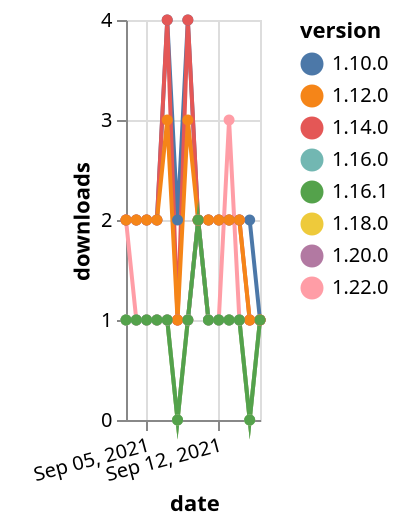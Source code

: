 {"$schema": "https://vega.github.io/schema/vega-lite/v5.json", "description": "A simple bar chart with embedded data.", "data": {"values": [{"date": "2021-09-03", "total": 190, "delta": 1, "version": "1.18.0"}, {"date": "2021-09-04", "total": 191, "delta": 1, "version": "1.18.0"}, {"date": "2021-09-05", "total": 192, "delta": 1, "version": "1.18.0"}, {"date": "2021-09-06", "total": 193, "delta": 1, "version": "1.18.0"}, {"date": "2021-09-07", "total": 194, "delta": 1, "version": "1.18.0"}, {"date": "2021-09-08", "total": 194, "delta": 0, "version": "1.18.0"}, {"date": "2021-09-09", "total": 195, "delta": 1, "version": "1.18.0"}, {"date": "2021-09-10", "total": 197, "delta": 2, "version": "1.18.0"}, {"date": "2021-09-11", "total": 198, "delta": 1, "version": "1.18.0"}, {"date": "2021-09-12", "total": 199, "delta": 1, "version": "1.18.0"}, {"date": "2021-09-13", "total": 200, "delta": 1, "version": "1.18.0"}, {"date": "2021-09-14", "total": 201, "delta": 1, "version": "1.18.0"}, {"date": "2021-09-15", "total": 201, "delta": 0, "version": "1.18.0"}, {"date": "2021-09-16", "total": 202, "delta": 1, "version": "1.18.0"}, {"date": "2021-09-03", "total": 150, "delta": 2, "version": "1.22.0"}, {"date": "2021-09-04", "total": 151, "delta": 1, "version": "1.22.0"}, {"date": "2021-09-05", "total": 152, "delta": 1, "version": "1.22.0"}, {"date": "2021-09-06", "total": 153, "delta": 1, "version": "1.22.0"}, {"date": "2021-09-07", "total": 154, "delta": 1, "version": "1.22.0"}, {"date": "2021-09-08", "total": 155, "delta": 1, "version": "1.22.0"}, {"date": "2021-09-09", "total": 156, "delta": 1, "version": "1.22.0"}, {"date": "2021-09-10", "total": 158, "delta": 2, "version": "1.22.0"}, {"date": "2021-09-11", "total": 159, "delta": 1, "version": "1.22.0"}, {"date": "2021-09-12", "total": 160, "delta": 1, "version": "1.22.0"}, {"date": "2021-09-13", "total": 163, "delta": 3, "version": "1.22.0"}, {"date": "2021-09-14", "total": 164, "delta": 1, "version": "1.22.0"}, {"date": "2021-09-15", "total": 165, "delta": 1, "version": "1.22.0"}, {"date": "2021-09-16", "total": 166, "delta": 1, "version": "1.22.0"}, {"date": "2021-09-03", "total": 3070, "delta": 2, "version": "1.10.0"}, {"date": "2021-09-04", "total": 3072, "delta": 2, "version": "1.10.0"}, {"date": "2021-09-05", "total": 3074, "delta": 2, "version": "1.10.0"}, {"date": "2021-09-06", "total": 3076, "delta": 2, "version": "1.10.0"}, {"date": "2021-09-07", "total": 3080, "delta": 4, "version": "1.10.0"}, {"date": "2021-09-08", "total": 3082, "delta": 2, "version": "1.10.0"}, {"date": "2021-09-09", "total": 3086, "delta": 4, "version": "1.10.0"}, {"date": "2021-09-10", "total": 3088, "delta": 2, "version": "1.10.0"}, {"date": "2021-09-11", "total": 3090, "delta": 2, "version": "1.10.0"}, {"date": "2021-09-12", "total": 3092, "delta": 2, "version": "1.10.0"}, {"date": "2021-09-13", "total": 3094, "delta": 2, "version": "1.10.0"}, {"date": "2021-09-14", "total": 3096, "delta": 2, "version": "1.10.0"}, {"date": "2021-09-15", "total": 3098, "delta": 2, "version": "1.10.0"}, {"date": "2021-09-16", "total": 3099, "delta": 1, "version": "1.10.0"}, {"date": "2021-09-03", "total": 176, "delta": 1, "version": "1.20.0"}, {"date": "2021-09-04", "total": 177, "delta": 1, "version": "1.20.0"}, {"date": "2021-09-05", "total": 178, "delta": 1, "version": "1.20.0"}, {"date": "2021-09-06", "total": 179, "delta": 1, "version": "1.20.0"}, {"date": "2021-09-07", "total": 180, "delta": 1, "version": "1.20.0"}, {"date": "2021-09-08", "total": 181, "delta": 1, "version": "1.20.0"}, {"date": "2021-09-09", "total": 182, "delta": 1, "version": "1.20.0"}, {"date": "2021-09-10", "total": 184, "delta": 2, "version": "1.20.0"}, {"date": "2021-09-11", "total": 185, "delta": 1, "version": "1.20.0"}, {"date": "2021-09-12", "total": 186, "delta": 1, "version": "1.20.0"}, {"date": "2021-09-13", "total": 187, "delta": 1, "version": "1.20.0"}, {"date": "2021-09-14", "total": 188, "delta": 1, "version": "1.20.0"}, {"date": "2021-09-15", "total": 189, "delta": 1, "version": "1.20.0"}, {"date": "2021-09-16", "total": 190, "delta": 1, "version": "1.20.0"}, {"date": "2021-09-03", "total": 230, "delta": 1, "version": "1.16.0"}, {"date": "2021-09-04", "total": 231, "delta": 1, "version": "1.16.0"}, {"date": "2021-09-05", "total": 232, "delta": 1, "version": "1.16.0"}, {"date": "2021-09-06", "total": 233, "delta": 1, "version": "1.16.0"}, {"date": "2021-09-07", "total": 234, "delta": 1, "version": "1.16.0"}, {"date": "2021-09-08", "total": 234, "delta": 0, "version": "1.16.0"}, {"date": "2021-09-09", "total": 235, "delta": 1, "version": "1.16.0"}, {"date": "2021-09-10", "total": 237, "delta": 2, "version": "1.16.0"}, {"date": "2021-09-11", "total": 238, "delta": 1, "version": "1.16.0"}, {"date": "2021-09-12", "total": 239, "delta": 1, "version": "1.16.0"}, {"date": "2021-09-13", "total": 240, "delta": 1, "version": "1.16.0"}, {"date": "2021-09-14", "total": 241, "delta": 1, "version": "1.16.0"}, {"date": "2021-09-15", "total": 241, "delta": 0, "version": "1.16.0"}, {"date": "2021-09-16", "total": 242, "delta": 1, "version": "1.16.0"}, {"date": "2021-09-03", "total": 2419, "delta": 2, "version": "1.14.0"}, {"date": "2021-09-04", "total": 2421, "delta": 2, "version": "1.14.0"}, {"date": "2021-09-05", "total": 2423, "delta": 2, "version": "1.14.0"}, {"date": "2021-09-06", "total": 2425, "delta": 2, "version": "1.14.0"}, {"date": "2021-09-07", "total": 2429, "delta": 4, "version": "1.14.0"}, {"date": "2021-09-08", "total": 2430, "delta": 1, "version": "1.14.0"}, {"date": "2021-09-09", "total": 2434, "delta": 4, "version": "1.14.0"}, {"date": "2021-09-10", "total": 2436, "delta": 2, "version": "1.14.0"}, {"date": "2021-09-11", "total": 2438, "delta": 2, "version": "1.14.0"}, {"date": "2021-09-12", "total": 2440, "delta": 2, "version": "1.14.0"}, {"date": "2021-09-13", "total": 2442, "delta": 2, "version": "1.14.0"}, {"date": "2021-09-14", "total": 2444, "delta": 2, "version": "1.14.0"}, {"date": "2021-09-15", "total": 2445, "delta": 1, "version": "1.14.0"}, {"date": "2021-09-16", "total": 2446, "delta": 1, "version": "1.14.0"}, {"date": "2021-09-03", "total": 2555, "delta": 2, "version": "1.12.0"}, {"date": "2021-09-04", "total": 2557, "delta": 2, "version": "1.12.0"}, {"date": "2021-09-05", "total": 2559, "delta": 2, "version": "1.12.0"}, {"date": "2021-09-06", "total": 2561, "delta": 2, "version": "1.12.0"}, {"date": "2021-09-07", "total": 2564, "delta": 3, "version": "1.12.0"}, {"date": "2021-09-08", "total": 2565, "delta": 1, "version": "1.12.0"}, {"date": "2021-09-09", "total": 2568, "delta": 3, "version": "1.12.0"}, {"date": "2021-09-10", "total": 2570, "delta": 2, "version": "1.12.0"}, {"date": "2021-09-11", "total": 2572, "delta": 2, "version": "1.12.0"}, {"date": "2021-09-12", "total": 2574, "delta": 2, "version": "1.12.0"}, {"date": "2021-09-13", "total": 2576, "delta": 2, "version": "1.12.0"}, {"date": "2021-09-14", "total": 2578, "delta": 2, "version": "1.12.0"}, {"date": "2021-09-15", "total": 2579, "delta": 1, "version": "1.12.0"}, {"date": "2021-09-16", "total": 2580, "delta": 1, "version": "1.12.0"}, {"date": "2021-09-03", "total": 237, "delta": 1, "version": "1.16.1"}, {"date": "2021-09-04", "total": 238, "delta": 1, "version": "1.16.1"}, {"date": "2021-09-05", "total": 239, "delta": 1, "version": "1.16.1"}, {"date": "2021-09-06", "total": 240, "delta": 1, "version": "1.16.1"}, {"date": "2021-09-07", "total": 241, "delta": 1, "version": "1.16.1"}, {"date": "2021-09-08", "total": 241, "delta": 0, "version": "1.16.1"}, {"date": "2021-09-09", "total": 242, "delta": 1, "version": "1.16.1"}, {"date": "2021-09-10", "total": 244, "delta": 2, "version": "1.16.1"}, {"date": "2021-09-11", "total": 245, "delta": 1, "version": "1.16.1"}, {"date": "2021-09-12", "total": 246, "delta": 1, "version": "1.16.1"}, {"date": "2021-09-13", "total": 247, "delta": 1, "version": "1.16.1"}, {"date": "2021-09-14", "total": 248, "delta": 1, "version": "1.16.1"}, {"date": "2021-09-15", "total": 248, "delta": 0, "version": "1.16.1"}, {"date": "2021-09-16", "total": 249, "delta": 1, "version": "1.16.1"}]}, "width": "container", "mark": {"type": "line", "point": {"filled": true}}, "encoding": {"x": {"field": "date", "type": "temporal", "timeUnit": "yearmonthdate", "title": "date", "axis": {"labelAngle": -15}}, "y": {"field": "delta", "type": "quantitative", "title": "downloads"}, "color": {"field": "version", "type": "nominal"}, "tooltip": {"field": "delta"}}}